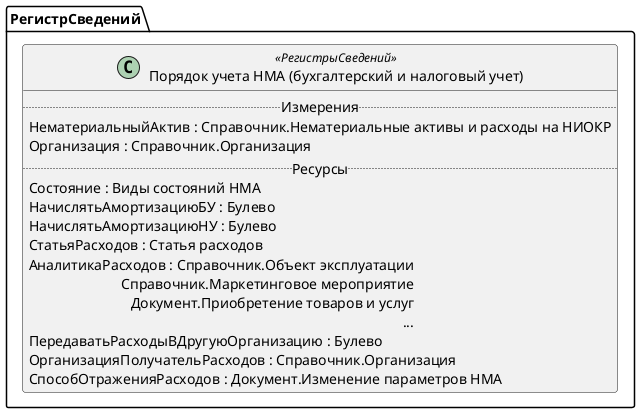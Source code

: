 ﻿@startuml ПорядокУчетаНМАБУ
'!include templates.wsd
'..\include templates.wsd
class РегистрСведений.ПорядокУчетаНМАБУ as "Порядок учета НМА (бухгалтерский и налоговый учет)" <<РегистрыСведений>>
{
..Измерения..
НематериальныйАктив : Справочник.Нематериальные активы и расходы на НИОКР
Организация : Справочник.Организация
..Ресурсы..
Состояние : Виды состояний НМА
НачислятьАмортизациюБУ : Булево
НачислятьАмортизациюНУ : Булево
СтатьяРасходов : Статья расходов
АналитикаРасходов : Справочник.Объект эксплуатации\rСправочник.Маркетинговое мероприятие\rДокумент.Приобретение товаров и услуг\r...
ПередаватьРасходыВДругуюОрганизацию : Булево
ОрганизацияПолучательРасходов : Справочник.Организация
СпособОтраженияРасходов : Документ.Изменение параметров НМА
}
@enduml
